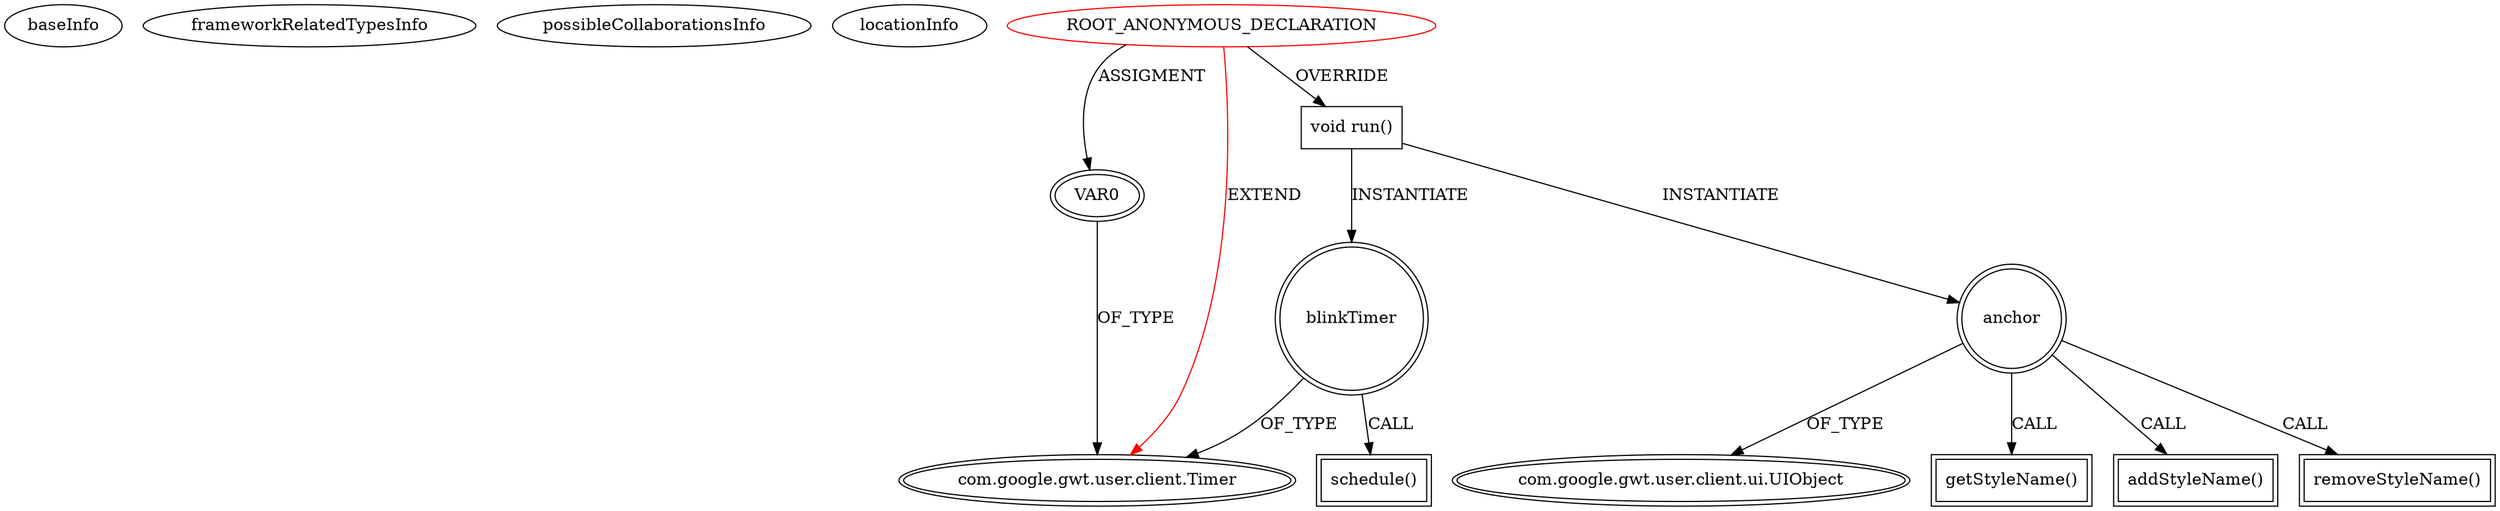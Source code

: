 digraph {
baseInfo[graphId=3051,category="extension_graph",isAnonymous=true,possibleRelation=false]
frameworkRelatedTypesInfo[0="com.google.gwt.user.client.Timer"]
possibleCollaborationsInfo[]
locationInfo[projectName="hmiguellima-ugat",filePath="/hmiguellima-ugat/ugat-master/src/org/ucp/ugat/client/common/ui/TopPanel.java",contextSignature="com.google.gwt.user.client.ui.Anchor buildReturnAnchor()",graphId="3051"]
0[label="ROOT_ANONYMOUS_DECLARATION",vertexType="ROOT_ANONYMOUS_DECLARATION",isFrameworkType=false,color=red]
1[label="com.google.gwt.user.client.Timer",vertexType="FRAMEWORK_CLASS_TYPE",isFrameworkType=true,peripheries=2]
2[label="VAR0",vertexType="OUTSIDE_VARIABLE_EXPRESION",isFrameworkType=true,peripheries=2]
4[label="void run()",vertexType="OVERRIDING_METHOD_DECLARATION",isFrameworkType=false,shape=box]
5[label="anchor",vertexType="VARIABLE_EXPRESION",isFrameworkType=true,peripheries=2,shape=circle]
7[label="com.google.gwt.user.client.ui.UIObject",vertexType="FRAMEWORK_CLASS_TYPE",isFrameworkType=true,peripheries=2]
6[label="getStyleName()",vertexType="INSIDE_CALL",isFrameworkType=true,peripheries=2,shape=box]
9[label="addStyleName()",vertexType="INSIDE_CALL",isFrameworkType=true,peripheries=2,shape=box]
11[label="removeStyleName()",vertexType="INSIDE_CALL",isFrameworkType=true,peripheries=2,shape=box]
12[label="blinkTimer",vertexType="VARIABLE_EXPRESION",isFrameworkType=true,peripheries=2,shape=circle]
13[label="schedule()",vertexType="INSIDE_CALL",isFrameworkType=true,peripheries=2,shape=box]
0->1[label="EXTEND",color=red]
0->2[label="ASSIGMENT"]
2->1[label="OF_TYPE"]
0->4[label="OVERRIDE"]
4->5[label="INSTANTIATE"]
5->7[label="OF_TYPE"]
5->6[label="CALL"]
5->9[label="CALL"]
5->11[label="CALL"]
4->12[label="INSTANTIATE"]
12->1[label="OF_TYPE"]
12->13[label="CALL"]
}
